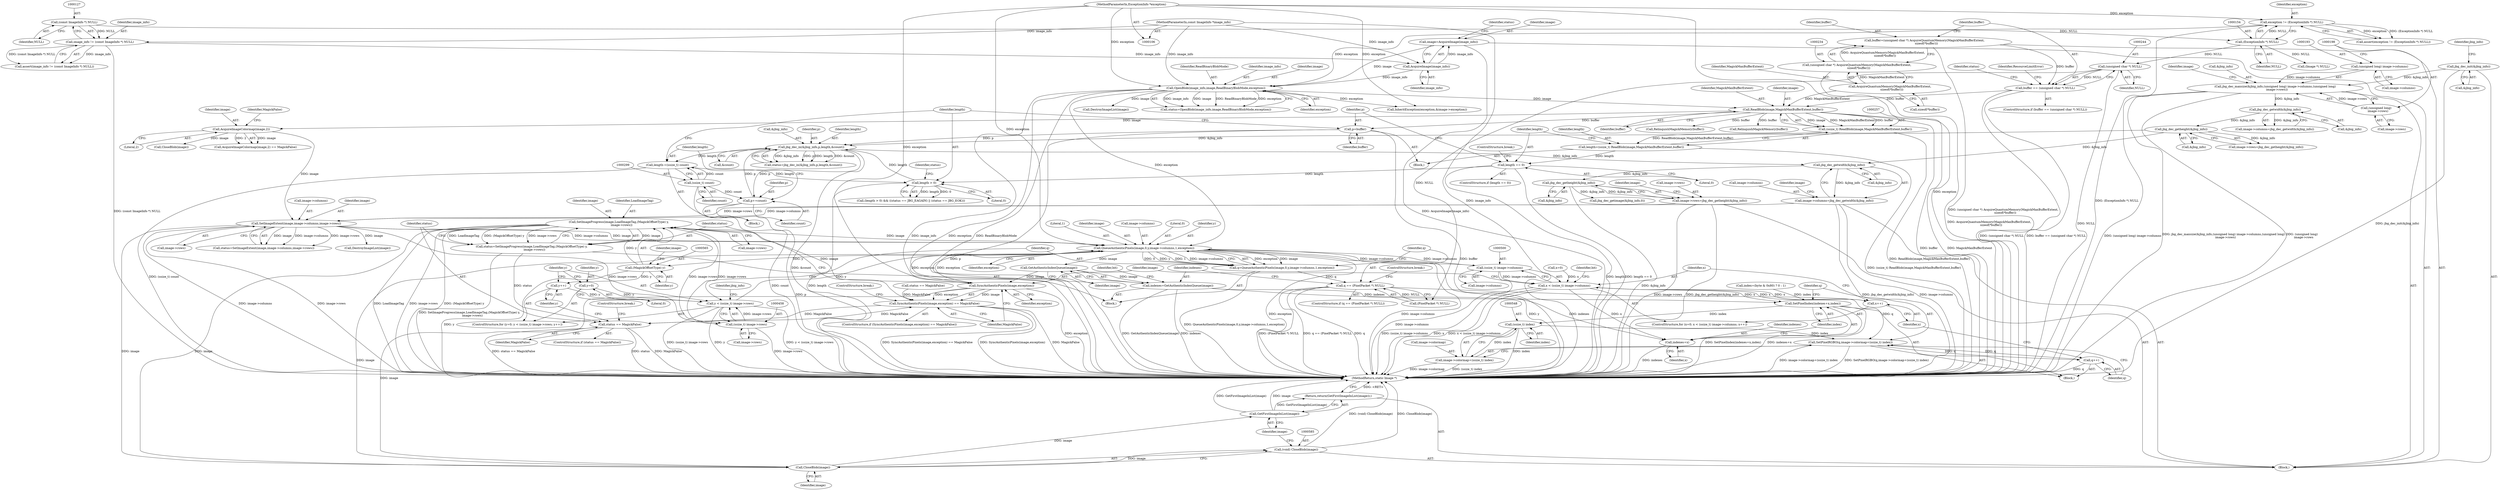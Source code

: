 digraph "0_ImageMagick_f6e9d0d9955e85bdd7540b251cd50d598dacc5e6_27@pointer" {
"1000561" [label="(Call,SetImageProgress(image,LoadImageTag,(MagickOffsetType) y,\n      image->rows))"];
"1000554" [label="(Call,SyncAuthenticPixels(image,exception))"];
"1000485" [label="(Call,GetAuthenticIndexQueue(image))"];
"1000467" [label="(Call,QueueAuthenticPixels(image,0,y,image->columns,1,exception))"];
"1000561" [label="(Call,SetImageProgress(image,LoadImageTag,(MagickOffsetType) y,\n      image->rows))"];
"1000564" [label="(Call,(MagickOffsetType) y)"];
"1000457" [label="(Call,(ssize_t) image->rows)"];
"1000423" [label="(Call,SetImageExtent(image,image->columns,image->rows))"];
"1000329" [label="(Call,AcquireImageColormap(image,2))"];
"1000258" [label="(Call,ReadBlob(image,MagickMaxBufferExtent,buffer))"];
"1000168" [label="(Call,OpenBlob(image_info,image,ReadBinaryBlobMode,exception))"];
"1000164" [label="(Call,AcquireImage(image_info))"];
"1000124" [label="(Call,image_info != (const ImageInfo *) NULL)"];
"1000107" [label="(MethodParameterIn,const ImageInfo *image_info)"];
"1000126" [label="(Call,(const ImageInfo *) NULL)"];
"1000162" [label="(Call,image=AcquireImage(image_info))"];
"1000151" [label="(Call,exception != (ExceptionInfo *) NULL)"];
"1000108" [label="(MethodParameterIn,ExceptionInfo *exception)"];
"1000153" [label="(Call,(ExceptionInfo *) NULL)"];
"1000235" [label="(Call,AcquireQuantumMemory(MagickMaxBufferExtent,\n    sizeof(*buffer)))"];
"1000241" [label="(Call,buffer == (unsigned char *) NULL)"];
"1000231" [label="(Call,buffer=(unsigned char *) AcquireQuantumMemory(MagickMaxBufferExtent,\n    sizeof(*buffer)))"];
"1000233" [label="(Call,(unsigned char *) AcquireQuantumMemory(MagickMaxBufferExtent,\n    sizeof(*buffer)))"];
"1000243" [label="(Call,(unsigned char *) NULL)"];
"1000308" [label="(Call,image->columns=jbg_dec_getwidth(&jbig_info))"];
"1000312" [label="(Call,jbg_dec_getwidth(&jbig_info))"];
"1000286" [label="(Call,jbg_dec_in(&jbig_info,p,length,&count))"];
"1000213" [label="(Call,jbg_dec_getheight(&jbig_info))"];
"1000206" [label="(Call,jbg_dec_getwidth(&jbig_info))"];
"1000189" [label="(Call,jbg_dec_maxsize(&jbig_info,(unsigned long) image->columns,(unsigned long)\n    image->rows))"];
"1000186" [label="(Call,jbg_dec_init(&jbig_info))"];
"1000192" [label="(Call,(unsigned long) image->columns)"];
"1000197" [label="(Call,(unsigned long)\n    image->rows)"];
"1000293" [label="(Call,p+=count)"];
"1000298" [label="(Call,(ssize_t) count)"];
"1000267" [label="(Call,p=buffer)"];
"1000272" [label="(Call,length > 0)"];
"1000263" [label="(Call,length == 0)"];
"1000254" [label="(Call,length=(ssize_t) ReadBlob(image,MagickMaxBufferExtent,buffer))"];
"1000256" [label="(Call,(ssize_t) ReadBlob(image,MagickMaxBufferExtent,buffer))"];
"1000296" [label="(Call,length-=(ssize_t) count)"];
"1000315" [label="(Call,image->rows=jbg_dec_getheight(&jbig_info))"];
"1000319" [label="(Call,jbg_dec_getheight(&jbig_info))"];
"1000455" [label="(Call,y < (ssize_t) image->rows)"];
"1000462" [label="(Call,y++)"];
"1000452" [label="(Call,y=0)"];
"1000499" [label="(Call,(ssize_t) image->columns)"];
"1000465" [label="(Call,q=QueueAuthenticPixels(image,0,y,image->columns,1,exception))"];
"1000477" [label="(Call,q == (PixelPacket *) NULL)"];
"1000541" [label="(Call,SetPixelRGBO(q,image->colormap+(ssize_t) index))"];
"1000550" [label="(Call,q++)"];
"1000483" [label="(Call,indexes=GetAuthenticIndexQueue(image))"];
"1000536" [label="(Call,SetPixelIndex(indexes+x,index))"];
"1000547" [label="(Call,(ssize_t) index)"];
"1000543" [label="(Call,image->colormap+(ssize_t) index)"];
"1000537" [label="(Call,indexes+x)"];
"1000553" [label="(Call,SyncAuthenticPixels(image,exception) == MagickFalse)"];
"1000571" [label="(Call,status == MagickFalse)"];
"1000559" [label="(Call,status=SetImageProgress(image,LoadImageTag,(MagickOffsetType) y,\n      image->rows))"];
"1000586" [label="(Call,CloseBlob(image))"];
"1000584" [label="(Call,(void) CloseBlob(image))"];
"1000589" [label="(Call,GetFirstImageInList(image))"];
"1000588" [label="(Return,return(GetFirstImageInList(image));)"];
"1000497" [label="(Call,x < (ssize_t) image->columns)"];
"1000504" [label="(Call,x++)"];
"1000183" [label="(Call,(Image *) NULL)"];
"1000192" [label="(Call,(unsigned long) image->columns)"];
"1000172" [label="(Identifier,exception)"];
"1000317" [label="(Identifier,image)"];
"1000187" [label="(Call,&jbig_info)"];
"1000265" [label="(Literal,0)"];
"1000309" [label="(Call,image->columns)"];
"1000568" [label="(Identifier,image)"];
"1000194" [label="(Call,image->columns)"];
"1000126" [label="(Call,(const ImageInfo *) NULL)"];
"1000255" [label="(Identifier,length)"];
"1000541" [label="(Call,SetPixelRGBO(q,image->colormap+(ssize_t) index))"];
"1000277" [label="(Identifier,status)"];
"1000539" [label="(Identifier,x)"];
"1000290" [label="(Identifier,length)"];
"1000269" [label="(Identifier,buffer)"];
"1000108" [label="(MethodParameterIn,ExceptionInfo *exception)"];
"1000499" [label="(Call,(ssize_t) image->columns)"];
"1000560" [label="(Identifier,status)"];
"1000123" [label="(Call,assert(image_info != (const ImageInfo *) NULL))"];
"1000506" [label="(Block,)"];
"1000488" [label="(Identifier,bit)"];
"1000563" [label="(Identifier,LoadImageTag)"];
"1000436" [label="(Call,InheritException(exception,&image->exception))"];
"1000484" [label="(Identifier,indexes)"];
"1000549" [label="(Identifier,index)"];
"1000286" [label="(Call,jbg_dec_in(&jbig_info,p,length,&count))"];
"1000151" [label="(Call,exception != (ExceptionInfo *) NULL)"];
"1000165" [label="(Identifier,image_info)"];
"1000213" [label="(Call,jbg_dec_getheight(&jbig_info))"];
"1000287" [label="(Call,&jbig_info)"];
"1000259" [label="(Identifier,image)"];
"1000282" [label="(Block,)"];
"1000556" [label="(Identifier,exception)"];
"1000202" [label="(Call,image->columns=jbg_dec_getwidth(&jbig_info))"];
"1000168" [label="(Call,OpenBlob(image_info,image,ReadBinaryBlobMode,exception))"];
"1000107" [label="(MethodParameterIn,const ImageInfo *image_info)"];
"1000247" [label="(Identifier,ResourceLimitError)"];
"1000462" [label="(Call,y++)"];
"1000263" [label="(Call,length == 0)"];
"1000443" [label="(Call,DestroyImageList(image))"];
"1000186" [label="(Call,jbg_dec_init(&jbig_info))"];
"1000258" [label="(Call,ReadBlob(image,MagickMaxBufferExtent,buffer))"];
"1000267" [label="(Call,p=buffer)"];
"1000570" [label="(ControlStructure,if (status == MagickFalse))"];
"1000128" [label="(Identifier,NULL)"];
"1000566" [label="(Identifier,y)"];
"1000467" [label="(Call,QueueAuthenticPixels(image,0,y,image->columns,1,exception))"];
"1000124" [label="(Call,image_info != (const ImageInfo *) NULL)"];
"1000296" [label="(Call,length-=(ssize_t) count)"];
"1000243" [label="(Call,(unsigned char *) NULL)"];
"1000271" [label="(Call,(length > 0) && ((status == JBG_EAGAIN) || (status == JBG_EOK)))"];
"1000274" [label="(Literal,0)"];
"1000582" [label="(Call,RelinquishMagickMemory(buffer))"];
"1000465" [label="(Call,q=QueueAuthenticPixels(image,0,y,image->columns,1,exception))"];
"1000561" [label="(Call,SetImageProgress(image,LoadImageTag,(MagickOffsetType) y,\n      image->rows))"];
"1000424" [label="(Identifier,image)"];
"1000313" [label="(Call,&jbig_info)"];
"1000199" [label="(Call,image->rows)"];
"1000295" [label="(Identifier,count)"];
"1000264" [label="(Identifier,length)"];
"1000456" [label="(Identifier,y)"];
"1000464" [label="(Block,)"];
"1000584" [label="(Call,(void) CloseBlob(image))"];
"1000416" [label="(Call,CloseBlob(image))"];
"1000571" [label="(Call,status == MagickFalse)"];
"1000190" [label="(Call,&jbig_info)"];
"1000516" [label="(Call,index=(byte & 0x80) ? 0 : 1)"];
"1000562" [label="(Identifier,image)"];
"1000483" [label="(Call,indexes=GetAuthenticIndexQueue(image))"];
"1000477" [label="(Call,q == (PixelPacket *) NULL)"];
"1000197" [label="(Call,(unsigned long)\n    image->rows)"];
"1000240" [label="(ControlStructure,if (buffer == (unsigned char *) NULL))"];
"1000494" [label="(Call,x=0)"];
"1000312" [label="(Call,jbg_dec_getwidth(&jbig_info))"];
"1000235" [label="(Call,AcquireQuantumMemory(MagickMaxBufferExtent,\n    sizeof(*buffer)))"];
"1000452" [label="(Call,y=0)"];
"1000171" [label="(Identifier,ReadBinaryBlobMode)"];
"1000478" [label="(Identifier,q)"];
"1000162" [label="(Call,image=AcquireImage(image_info))"];
"1000536" [label="(Call,SetPixelIndex(indexes+x,index))"];
"1000493" [label="(ControlStructure,for (x=0; x < (ssize_t) image->columns; x++))"];
"1000231" [label="(Call,buffer=(unsigned char *) AcquireQuantumMemory(MagickMaxBufferExtent,\n    sizeof(*buffer)))"];
"1000485" [label="(Call,GetAuthenticIndexQueue(image))"];
"1000557" [label="(Identifier,MagickFalse)"];
"1000547" [label="(Call,(ssize_t) index)"];
"1000237" [label="(Call,sizeof(*buffer))"];
"1000125" [label="(Identifier,image_info)"];
"1000206" [label="(Call,jbg_dec_getwidth(&jbig_info))"];
"1000587" [label="(Identifier,image)"];
"1000552" [label="(ControlStructure,if (SyncAuthenticPixels(image,exception) == MagickFalse))"];
"1000469" [label="(Literal,0)"];
"1000455" [label="(Call,y < (ssize_t) image->rows)"];
"1000588" [label="(Return,return(GetFirstImageInList(image));)"];
"1000475" [label="(Identifier,exception)"];
"1000166" [label="(Call,status=OpenBlob(image_info,image,ReadBinaryBlobMode,exception))"];
"1000272" [label="(Call,length > 0)"];
"1000451" [label="(ControlStructure,for (y=0; y < (ssize_t) image->rows; y++))"];
"1000470" [label="(Identifier,y)"];
"1000573" [label="(Identifier,MagickFalse)"];
"1000457" [label="(Call,(ssize_t) image->rows)"];
"1000479" [label="(Call,(PixelPacket *) NULL)"];
"1000273" [label="(Identifier,length)"];
"1000109" [label="(Block,)"];
"1000589" [label="(Call,GetFirstImageInList(image))"];
"1000559" [label="(Call,status=SetImageProgress(image,LoadImageTag,(MagickOffsetType) y,\n      image->rows))"];
"1000555" [label="(Identifier,image)"];
"1000501" [label="(Call,image->columns)"];
"1000577" [label="(Identifier,jbig_info)"];
"1000315" [label="(Call,image->rows=jbg_dec_getheight(&jbig_info))"];
"1000474" [label="(Literal,1)"];
"1000169" [label="(Identifier,image_info)"];
"1000466" [label="(Identifier,q)"];
"1000338" [label="(Call,RelinquishMagickMemory(buffer))"];
"1000498" [label="(Identifier,x)"];
"1000289" [label="(Identifier,p)"];
"1000544" [label="(Call,image->colormap)"];
"1000425" [label="(Call,image->columns)"];
"1000553" [label="(Call,SyncAuthenticPixels(image,exception) == MagickFalse)"];
"1000591" [label="(MethodReturn,static Image *)"];
"1000574" [label="(ControlStructure,break;)"];
"1000332" [label="(Identifier,MagickFalse)"];
"1000319" [label="(Call,jbg_dec_getheight(&jbig_info))"];
"1000540" [label="(Identifier,index)"];
"1000537" [label="(Call,indexes+x)"];
"1000564" [label="(Call,(MagickOffsetType) y)"];
"1000155" [label="(Identifier,NULL)"];
"1000505" [label="(Identifier,x)"];
"1000329" [label="(Call,AcquireImageColormap(image,2))"];
"1000191" [label="(Identifier,jbig_info)"];
"1000241" [label="(Call,buffer == (unsigned char *) NULL)"];
"1000428" [label="(Call,image->rows)"];
"1000316" [label="(Call,image->rows)"];
"1000476" [label="(ControlStructure,if (q == (PixelPacket *) NULL))"];
"1000421" [label="(Call,status=SetImageExtent(image,image->columns,image->rows))"];
"1000233" [label="(Call,(unsigned char *) AcquireQuantumMemory(MagickMaxBufferExtent,\n    sizeof(*buffer)))"];
"1000482" [label="(ControlStructure,break;)"];
"1000253" [label="(Block,)"];
"1000572" [label="(Identifier,status)"];
"1000250" [label="(Identifier,status)"];
"1000245" [label="(Identifier,NULL)"];
"1000538" [label="(Identifier,indexes)"];
"1000308" [label="(Call,image->columns=jbg_dec_getwidth(&jbig_info))"];
"1000328" [label="(Call,AcquireImageColormap(image,2) == MagickFalse)"];
"1000170" [label="(Identifier,image)"];
"1000331" [label="(Literal,2)"];
"1000330" [label="(Identifier,image)"];
"1000297" [label="(Identifier,length)"];
"1000232" [label="(Identifier,buffer)"];
"1000294" [label="(Identifier,p)"];
"1000236" [label="(Identifier,MagickMaxBufferExtent)"];
"1000586" [label="(Call,CloseBlob(image))"];
"1000463" [label="(Identifier,y)"];
"1000298" [label="(Call,(ssize_t) count)"];
"1000209" [label="(Call,image->rows=jbg_dec_getheight(&jbig_info))"];
"1000163" [label="(Identifier,image)"];
"1000558" [label="(ControlStructure,break;)"];
"1000504" [label="(Call,x++)"];
"1000291" [label="(Call,&count)"];
"1000551" [label="(Identifier,q)"];
"1000543" [label="(Call,image->colormap+(ssize_t) index)"];
"1000554" [label="(Call,SyncAuthenticPixels(image,exception))"];
"1000468" [label="(Identifier,image)"];
"1000324" [label="(Identifier,image)"];
"1000262" [label="(ControlStructure,if (length == 0))"];
"1000256" [label="(Call,(ssize_t) ReadBlob(image,MagickMaxBufferExtent,buffer))"];
"1000150" [label="(Call,assert(exception != (ExceptionInfo *) NULL))"];
"1000471" [label="(Call,image->columns)"];
"1000590" [label="(Identifier,image)"];
"1000447" [label="(Call,jbg_dec_getimage(&jbig_info,0))"];
"1000214" [label="(Call,&jbig_info)"];
"1000261" [label="(Identifier,buffer)"];
"1000454" [label="(Literal,0)"];
"1000509" [label="(Identifier,bit)"];
"1000567" [label="(Call,image->rows)"];
"1000254" [label="(Call,length=(ssize_t) ReadBlob(image,MagickMaxBufferExtent,buffer))"];
"1000542" [label="(Identifier,q)"];
"1000242" [label="(Identifier,buffer)"];
"1000432" [label="(Call,status == MagickFalse)"];
"1000459" [label="(Call,image->rows)"];
"1000284" [label="(Call,status=jbg_dec_in(&jbig_info,p,length,&count))"];
"1000453" [label="(Identifier,y)"];
"1000550" [label="(Call,q++)"];
"1000486" [label="(Identifier,image)"];
"1000189" [label="(Call,jbg_dec_maxsize(&jbig_info,(unsigned long) image->columns,(unsigned long)\n    image->rows))"];
"1000152" [label="(Identifier,exception)"];
"1000153" [label="(Call,(ExceptionInfo *) NULL)"];
"1000497" [label="(Call,x < (ssize_t) image->columns)"];
"1000268" [label="(Identifier,p)"];
"1000164" [label="(Call,AcquireImage(image_info))"];
"1000260" [label="(Identifier,MagickMaxBufferExtent)"];
"1000300" [label="(Identifier,count)"];
"1000320" [label="(Call,&jbig_info)"];
"1000180" [label="(Call,DestroyImageList(image))"];
"1000423" [label="(Call,SetImageExtent(image,image->columns,image->rows))"];
"1000207" [label="(Call,&jbig_info)"];
"1000204" [label="(Identifier,image)"];
"1000293" [label="(Call,p+=count)"];
"1000167" [label="(Identifier,status)"];
"1000266" [label="(ControlStructure,break;)"];
"1000561" -> "1000559"  [label="AST: "];
"1000561" -> "1000567"  [label="CFG: "];
"1000562" -> "1000561"  [label="AST: "];
"1000563" -> "1000561"  [label="AST: "];
"1000564" -> "1000561"  [label="AST: "];
"1000567" -> "1000561"  [label="AST: "];
"1000559" -> "1000561"  [label="CFG: "];
"1000561" -> "1000591"  [label="DDG: LoadImageTag"];
"1000561" -> "1000591"  [label="DDG: image->rows"];
"1000561" -> "1000591"  [label="DDG: (MagickOffsetType) y"];
"1000561" -> "1000457"  [label="DDG: image->rows"];
"1000561" -> "1000467"  [label="DDG: image"];
"1000561" -> "1000559"  [label="DDG: image"];
"1000561" -> "1000559"  [label="DDG: LoadImageTag"];
"1000561" -> "1000559"  [label="DDG: (MagickOffsetType) y"];
"1000561" -> "1000559"  [label="DDG: image->rows"];
"1000554" -> "1000561"  [label="DDG: image"];
"1000564" -> "1000561"  [label="DDG: y"];
"1000457" -> "1000561"  [label="DDG: image->rows"];
"1000561" -> "1000586"  [label="DDG: image"];
"1000554" -> "1000553"  [label="AST: "];
"1000554" -> "1000556"  [label="CFG: "];
"1000555" -> "1000554"  [label="AST: "];
"1000556" -> "1000554"  [label="AST: "];
"1000557" -> "1000554"  [label="CFG: "];
"1000554" -> "1000591"  [label="DDG: exception"];
"1000554" -> "1000467"  [label="DDG: exception"];
"1000554" -> "1000553"  [label="DDG: image"];
"1000554" -> "1000553"  [label="DDG: exception"];
"1000485" -> "1000554"  [label="DDG: image"];
"1000467" -> "1000554"  [label="DDG: exception"];
"1000108" -> "1000554"  [label="DDG: exception"];
"1000554" -> "1000586"  [label="DDG: image"];
"1000485" -> "1000483"  [label="AST: "];
"1000485" -> "1000486"  [label="CFG: "];
"1000486" -> "1000485"  [label="AST: "];
"1000483" -> "1000485"  [label="CFG: "];
"1000485" -> "1000483"  [label="DDG: image"];
"1000467" -> "1000485"  [label="DDG: image"];
"1000467" -> "1000465"  [label="AST: "];
"1000467" -> "1000475"  [label="CFG: "];
"1000468" -> "1000467"  [label="AST: "];
"1000469" -> "1000467"  [label="AST: "];
"1000470" -> "1000467"  [label="AST: "];
"1000471" -> "1000467"  [label="AST: "];
"1000474" -> "1000467"  [label="AST: "];
"1000475" -> "1000467"  [label="AST: "];
"1000465" -> "1000467"  [label="CFG: "];
"1000467" -> "1000591"  [label="DDG: exception"];
"1000467" -> "1000591"  [label="DDG: image->columns"];
"1000467" -> "1000591"  [label="DDG: y"];
"1000467" -> "1000465"  [label="DDG: exception"];
"1000467" -> "1000465"  [label="DDG: image"];
"1000467" -> "1000465"  [label="DDG: 0"];
"1000467" -> "1000465"  [label="DDG: y"];
"1000467" -> "1000465"  [label="DDG: 1"];
"1000467" -> "1000465"  [label="DDG: image->columns"];
"1000423" -> "1000467"  [label="DDG: image"];
"1000423" -> "1000467"  [label="DDG: image->columns"];
"1000455" -> "1000467"  [label="DDG: y"];
"1000499" -> "1000467"  [label="DDG: image->columns"];
"1000168" -> "1000467"  [label="DDG: exception"];
"1000108" -> "1000467"  [label="DDG: exception"];
"1000467" -> "1000499"  [label="DDG: image->columns"];
"1000467" -> "1000564"  [label="DDG: y"];
"1000467" -> "1000586"  [label="DDG: image"];
"1000564" -> "1000566"  [label="CFG: "];
"1000565" -> "1000564"  [label="AST: "];
"1000566" -> "1000564"  [label="AST: "];
"1000568" -> "1000564"  [label="CFG: "];
"1000564" -> "1000591"  [label="DDG: y"];
"1000564" -> "1000462"  [label="DDG: y"];
"1000457" -> "1000455"  [label="AST: "];
"1000457" -> "1000459"  [label="CFG: "];
"1000458" -> "1000457"  [label="AST: "];
"1000459" -> "1000457"  [label="AST: "];
"1000455" -> "1000457"  [label="CFG: "];
"1000457" -> "1000591"  [label="DDG: image->rows"];
"1000457" -> "1000455"  [label="DDG: image->rows"];
"1000423" -> "1000457"  [label="DDG: image->rows"];
"1000423" -> "1000421"  [label="AST: "];
"1000423" -> "1000428"  [label="CFG: "];
"1000424" -> "1000423"  [label="AST: "];
"1000425" -> "1000423"  [label="AST: "];
"1000428" -> "1000423"  [label="AST: "];
"1000421" -> "1000423"  [label="CFG: "];
"1000423" -> "1000591"  [label="DDG: image->rows"];
"1000423" -> "1000591"  [label="DDG: image->columns"];
"1000423" -> "1000421"  [label="DDG: image"];
"1000423" -> "1000421"  [label="DDG: image->columns"];
"1000423" -> "1000421"  [label="DDG: image->rows"];
"1000329" -> "1000423"  [label="DDG: image"];
"1000308" -> "1000423"  [label="DDG: image->columns"];
"1000315" -> "1000423"  [label="DDG: image->rows"];
"1000423" -> "1000443"  [label="DDG: image"];
"1000423" -> "1000586"  [label="DDG: image"];
"1000329" -> "1000328"  [label="AST: "];
"1000329" -> "1000331"  [label="CFG: "];
"1000330" -> "1000329"  [label="AST: "];
"1000331" -> "1000329"  [label="AST: "];
"1000332" -> "1000329"  [label="CFG: "];
"1000329" -> "1000328"  [label="DDG: image"];
"1000329" -> "1000328"  [label="DDG: 2"];
"1000258" -> "1000329"  [label="DDG: image"];
"1000329" -> "1000416"  [label="DDG: image"];
"1000258" -> "1000256"  [label="AST: "];
"1000258" -> "1000261"  [label="CFG: "];
"1000259" -> "1000258"  [label="AST: "];
"1000260" -> "1000258"  [label="AST: "];
"1000261" -> "1000258"  [label="AST: "];
"1000256" -> "1000258"  [label="CFG: "];
"1000258" -> "1000591"  [label="DDG: MagickMaxBufferExtent"];
"1000258" -> "1000591"  [label="DDG: buffer"];
"1000258" -> "1000256"  [label="DDG: image"];
"1000258" -> "1000256"  [label="DDG: MagickMaxBufferExtent"];
"1000258" -> "1000256"  [label="DDG: buffer"];
"1000168" -> "1000258"  [label="DDG: image"];
"1000235" -> "1000258"  [label="DDG: MagickMaxBufferExtent"];
"1000241" -> "1000258"  [label="DDG: buffer"];
"1000258" -> "1000267"  [label="DDG: buffer"];
"1000258" -> "1000338"  [label="DDG: buffer"];
"1000258" -> "1000582"  [label="DDG: buffer"];
"1000168" -> "1000166"  [label="AST: "];
"1000168" -> "1000172"  [label="CFG: "];
"1000169" -> "1000168"  [label="AST: "];
"1000170" -> "1000168"  [label="AST: "];
"1000171" -> "1000168"  [label="AST: "];
"1000172" -> "1000168"  [label="AST: "];
"1000166" -> "1000168"  [label="CFG: "];
"1000168" -> "1000591"  [label="DDG: exception"];
"1000168" -> "1000591"  [label="DDG: image_info"];
"1000168" -> "1000591"  [label="DDG: ReadBinaryBlobMode"];
"1000168" -> "1000166"  [label="DDG: image_info"];
"1000168" -> "1000166"  [label="DDG: image"];
"1000168" -> "1000166"  [label="DDG: ReadBinaryBlobMode"];
"1000168" -> "1000166"  [label="DDG: exception"];
"1000164" -> "1000168"  [label="DDG: image_info"];
"1000107" -> "1000168"  [label="DDG: image_info"];
"1000162" -> "1000168"  [label="DDG: image"];
"1000151" -> "1000168"  [label="DDG: exception"];
"1000108" -> "1000168"  [label="DDG: exception"];
"1000168" -> "1000180"  [label="DDG: image"];
"1000168" -> "1000436"  [label="DDG: exception"];
"1000164" -> "1000162"  [label="AST: "];
"1000164" -> "1000165"  [label="CFG: "];
"1000165" -> "1000164"  [label="AST: "];
"1000162" -> "1000164"  [label="CFG: "];
"1000164" -> "1000162"  [label="DDG: image_info"];
"1000124" -> "1000164"  [label="DDG: image_info"];
"1000107" -> "1000164"  [label="DDG: image_info"];
"1000124" -> "1000123"  [label="AST: "];
"1000124" -> "1000126"  [label="CFG: "];
"1000125" -> "1000124"  [label="AST: "];
"1000126" -> "1000124"  [label="AST: "];
"1000123" -> "1000124"  [label="CFG: "];
"1000124" -> "1000591"  [label="DDG: (const ImageInfo *) NULL"];
"1000124" -> "1000123"  [label="DDG: image_info"];
"1000124" -> "1000123"  [label="DDG: (const ImageInfo *) NULL"];
"1000107" -> "1000124"  [label="DDG: image_info"];
"1000126" -> "1000124"  [label="DDG: NULL"];
"1000107" -> "1000106"  [label="AST: "];
"1000107" -> "1000591"  [label="DDG: image_info"];
"1000126" -> "1000128"  [label="CFG: "];
"1000127" -> "1000126"  [label="AST: "];
"1000128" -> "1000126"  [label="AST: "];
"1000126" -> "1000153"  [label="DDG: NULL"];
"1000162" -> "1000109"  [label="AST: "];
"1000163" -> "1000162"  [label="AST: "];
"1000167" -> "1000162"  [label="CFG: "];
"1000162" -> "1000591"  [label="DDG: AcquireImage(image_info)"];
"1000151" -> "1000150"  [label="AST: "];
"1000151" -> "1000153"  [label="CFG: "];
"1000152" -> "1000151"  [label="AST: "];
"1000153" -> "1000151"  [label="AST: "];
"1000150" -> "1000151"  [label="CFG: "];
"1000151" -> "1000591"  [label="DDG: (ExceptionInfo *) NULL"];
"1000151" -> "1000150"  [label="DDG: exception"];
"1000151" -> "1000150"  [label="DDG: (ExceptionInfo *) NULL"];
"1000108" -> "1000151"  [label="DDG: exception"];
"1000153" -> "1000151"  [label="DDG: NULL"];
"1000108" -> "1000106"  [label="AST: "];
"1000108" -> "1000591"  [label="DDG: exception"];
"1000108" -> "1000436"  [label="DDG: exception"];
"1000153" -> "1000155"  [label="CFG: "];
"1000154" -> "1000153"  [label="AST: "];
"1000155" -> "1000153"  [label="AST: "];
"1000153" -> "1000183"  [label="DDG: NULL"];
"1000153" -> "1000243"  [label="DDG: NULL"];
"1000235" -> "1000233"  [label="AST: "];
"1000235" -> "1000237"  [label="CFG: "];
"1000236" -> "1000235"  [label="AST: "];
"1000237" -> "1000235"  [label="AST: "];
"1000233" -> "1000235"  [label="CFG: "];
"1000235" -> "1000233"  [label="DDG: MagickMaxBufferExtent"];
"1000241" -> "1000240"  [label="AST: "];
"1000241" -> "1000243"  [label="CFG: "];
"1000242" -> "1000241"  [label="AST: "];
"1000243" -> "1000241"  [label="AST: "];
"1000247" -> "1000241"  [label="CFG: "];
"1000250" -> "1000241"  [label="CFG: "];
"1000241" -> "1000591"  [label="DDG: buffer == (unsigned char *) NULL"];
"1000241" -> "1000591"  [label="DDG: (unsigned char *) NULL"];
"1000231" -> "1000241"  [label="DDG: buffer"];
"1000243" -> "1000241"  [label="DDG: NULL"];
"1000231" -> "1000109"  [label="AST: "];
"1000231" -> "1000233"  [label="CFG: "];
"1000232" -> "1000231"  [label="AST: "];
"1000233" -> "1000231"  [label="AST: "];
"1000242" -> "1000231"  [label="CFG: "];
"1000231" -> "1000591"  [label="DDG: (unsigned char *) AcquireQuantumMemory(MagickMaxBufferExtent,\n    sizeof(*buffer))"];
"1000233" -> "1000231"  [label="DDG: AcquireQuantumMemory(MagickMaxBufferExtent,\n    sizeof(*buffer))"];
"1000234" -> "1000233"  [label="AST: "];
"1000233" -> "1000591"  [label="DDG: AcquireQuantumMemory(MagickMaxBufferExtent,\n    sizeof(*buffer))"];
"1000243" -> "1000245"  [label="CFG: "];
"1000244" -> "1000243"  [label="AST: "];
"1000245" -> "1000243"  [label="AST: "];
"1000243" -> "1000591"  [label="DDG: NULL"];
"1000243" -> "1000479"  [label="DDG: NULL"];
"1000308" -> "1000109"  [label="AST: "];
"1000308" -> "1000312"  [label="CFG: "];
"1000309" -> "1000308"  [label="AST: "];
"1000312" -> "1000308"  [label="AST: "];
"1000317" -> "1000308"  [label="CFG: "];
"1000308" -> "1000591"  [label="DDG: image->columns"];
"1000308" -> "1000591"  [label="DDG: jbg_dec_getwidth(&jbig_info)"];
"1000312" -> "1000308"  [label="DDG: &jbig_info"];
"1000312" -> "1000313"  [label="CFG: "];
"1000313" -> "1000312"  [label="AST: "];
"1000286" -> "1000312"  [label="DDG: &jbig_info"];
"1000213" -> "1000312"  [label="DDG: &jbig_info"];
"1000312" -> "1000319"  [label="DDG: &jbig_info"];
"1000286" -> "1000284"  [label="AST: "];
"1000286" -> "1000291"  [label="CFG: "];
"1000287" -> "1000286"  [label="AST: "];
"1000289" -> "1000286"  [label="AST: "];
"1000290" -> "1000286"  [label="AST: "];
"1000291" -> "1000286"  [label="AST: "];
"1000284" -> "1000286"  [label="CFG: "];
"1000286" -> "1000591"  [label="DDG: &count"];
"1000286" -> "1000284"  [label="DDG: &jbig_info"];
"1000286" -> "1000284"  [label="DDG: p"];
"1000286" -> "1000284"  [label="DDG: length"];
"1000286" -> "1000284"  [label="DDG: &count"];
"1000213" -> "1000286"  [label="DDG: &jbig_info"];
"1000293" -> "1000286"  [label="DDG: p"];
"1000267" -> "1000286"  [label="DDG: p"];
"1000272" -> "1000286"  [label="DDG: length"];
"1000286" -> "1000293"  [label="DDG: p"];
"1000286" -> "1000296"  [label="DDG: length"];
"1000213" -> "1000209"  [label="AST: "];
"1000213" -> "1000214"  [label="CFG: "];
"1000214" -> "1000213"  [label="AST: "];
"1000209" -> "1000213"  [label="CFG: "];
"1000213" -> "1000209"  [label="DDG: &jbig_info"];
"1000206" -> "1000213"  [label="DDG: &jbig_info"];
"1000206" -> "1000202"  [label="AST: "];
"1000206" -> "1000207"  [label="CFG: "];
"1000207" -> "1000206"  [label="AST: "];
"1000202" -> "1000206"  [label="CFG: "];
"1000206" -> "1000202"  [label="DDG: &jbig_info"];
"1000189" -> "1000206"  [label="DDG: &jbig_info"];
"1000189" -> "1000109"  [label="AST: "];
"1000189" -> "1000197"  [label="CFG: "];
"1000190" -> "1000189"  [label="AST: "];
"1000192" -> "1000189"  [label="AST: "];
"1000197" -> "1000189"  [label="AST: "];
"1000204" -> "1000189"  [label="CFG: "];
"1000189" -> "1000591"  [label="DDG: jbg_dec_maxsize(&jbig_info,(unsigned long) image->columns,(unsigned long)\n    image->rows)"];
"1000189" -> "1000591"  [label="DDG: (unsigned long)\n    image->rows"];
"1000189" -> "1000591"  [label="DDG: (unsigned long) image->columns"];
"1000186" -> "1000189"  [label="DDG: &jbig_info"];
"1000192" -> "1000189"  [label="DDG: image->columns"];
"1000197" -> "1000189"  [label="DDG: image->rows"];
"1000186" -> "1000109"  [label="AST: "];
"1000186" -> "1000187"  [label="CFG: "];
"1000187" -> "1000186"  [label="AST: "];
"1000191" -> "1000186"  [label="CFG: "];
"1000186" -> "1000591"  [label="DDG: jbg_dec_init(&jbig_info)"];
"1000192" -> "1000194"  [label="CFG: "];
"1000193" -> "1000192"  [label="AST: "];
"1000194" -> "1000192"  [label="AST: "];
"1000198" -> "1000192"  [label="CFG: "];
"1000197" -> "1000199"  [label="CFG: "];
"1000198" -> "1000197"  [label="AST: "];
"1000199" -> "1000197"  [label="AST: "];
"1000293" -> "1000282"  [label="AST: "];
"1000293" -> "1000295"  [label="CFG: "];
"1000294" -> "1000293"  [label="AST: "];
"1000295" -> "1000293"  [label="AST: "];
"1000297" -> "1000293"  [label="CFG: "];
"1000293" -> "1000591"  [label="DDG: p"];
"1000298" -> "1000293"  [label="DDG: count"];
"1000298" -> "1000296"  [label="AST: "];
"1000298" -> "1000300"  [label="CFG: "];
"1000299" -> "1000298"  [label="AST: "];
"1000300" -> "1000298"  [label="AST: "];
"1000296" -> "1000298"  [label="CFG: "];
"1000298" -> "1000591"  [label="DDG: count"];
"1000298" -> "1000296"  [label="DDG: count"];
"1000267" -> "1000253"  [label="AST: "];
"1000267" -> "1000269"  [label="CFG: "];
"1000268" -> "1000267"  [label="AST: "];
"1000269" -> "1000267"  [label="AST: "];
"1000273" -> "1000267"  [label="CFG: "];
"1000267" -> "1000591"  [label="DDG: buffer"];
"1000267" -> "1000591"  [label="DDG: p"];
"1000272" -> "1000271"  [label="AST: "];
"1000272" -> "1000274"  [label="CFG: "];
"1000273" -> "1000272"  [label="AST: "];
"1000274" -> "1000272"  [label="AST: "];
"1000277" -> "1000272"  [label="CFG: "];
"1000271" -> "1000272"  [label="CFG: "];
"1000272" -> "1000591"  [label="DDG: length"];
"1000272" -> "1000271"  [label="DDG: length"];
"1000272" -> "1000271"  [label="DDG: 0"];
"1000263" -> "1000272"  [label="DDG: length"];
"1000296" -> "1000272"  [label="DDG: length"];
"1000263" -> "1000262"  [label="AST: "];
"1000263" -> "1000265"  [label="CFG: "];
"1000264" -> "1000263"  [label="AST: "];
"1000265" -> "1000263"  [label="AST: "];
"1000266" -> "1000263"  [label="CFG: "];
"1000268" -> "1000263"  [label="CFG: "];
"1000263" -> "1000591"  [label="DDG: length"];
"1000263" -> "1000591"  [label="DDG: length == 0"];
"1000254" -> "1000263"  [label="DDG: length"];
"1000254" -> "1000253"  [label="AST: "];
"1000254" -> "1000256"  [label="CFG: "];
"1000255" -> "1000254"  [label="AST: "];
"1000256" -> "1000254"  [label="AST: "];
"1000264" -> "1000254"  [label="CFG: "];
"1000254" -> "1000591"  [label="DDG: (ssize_t) ReadBlob(image,MagickMaxBufferExtent,buffer)"];
"1000256" -> "1000254"  [label="DDG: ReadBlob(image,MagickMaxBufferExtent,buffer)"];
"1000257" -> "1000256"  [label="AST: "];
"1000256" -> "1000591"  [label="DDG: ReadBlob(image,MagickMaxBufferExtent,buffer)"];
"1000296" -> "1000282"  [label="AST: "];
"1000297" -> "1000296"  [label="AST: "];
"1000273" -> "1000296"  [label="CFG: "];
"1000296" -> "1000591"  [label="DDG: (ssize_t) count"];
"1000315" -> "1000109"  [label="AST: "];
"1000315" -> "1000319"  [label="CFG: "];
"1000316" -> "1000315"  [label="AST: "];
"1000319" -> "1000315"  [label="AST: "];
"1000324" -> "1000315"  [label="CFG: "];
"1000315" -> "1000591"  [label="DDG: image->rows"];
"1000315" -> "1000591"  [label="DDG: jbg_dec_getheight(&jbig_info)"];
"1000319" -> "1000315"  [label="DDG: &jbig_info"];
"1000319" -> "1000320"  [label="CFG: "];
"1000320" -> "1000319"  [label="AST: "];
"1000319" -> "1000591"  [label="DDG: &jbig_info"];
"1000319" -> "1000447"  [label="DDG: &jbig_info"];
"1000455" -> "1000451"  [label="AST: "];
"1000456" -> "1000455"  [label="AST: "];
"1000466" -> "1000455"  [label="CFG: "];
"1000577" -> "1000455"  [label="CFG: "];
"1000455" -> "1000591"  [label="DDG: y < (ssize_t) image->rows"];
"1000455" -> "1000591"  [label="DDG: (ssize_t) image->rows"];
"1000455" -> "1000591"  [label="DDG: y"];
"1000462" -> "1000455"  [label="DDG: y"];
"1000452" -> "1000455"  [label="DDG: y"];
"1000462" -> "1000451"  [label="AST: "];
"1000462" -> "1000463"  [label="CFG: "];
"1000463" -> "1000462"  [label="AST: "];
"1000456" -> "1000462"  [label="CFG: "];
"1000452" -> "1000451"  [label="AST: "];
"1000452" -> "1000454"  [label="CFG: "];
"1000453" -> "1000452"  [label="AST: "];
"1000454" -> "1000452"  [label="AST: "];
"1000456" -> "1000452"  [label="CFG: "];
"1000499" -> "1000497"  [label="AST: "];
"1000499" -> "1000501"  [label="CFG: "];
"1000500" -> "1000499"  [label="AST: "];
"1000501" -> "1000499"  [label="AST: "];
"1000497" -> "1000499"  [label="CFG: "];
"1000499" -> "1000591"  [label="DDG: image->columns"];
"1000499" -> "1000497"  [label="DDG: image->columns"];
"1000465" -> "1000464"  [label="AST: "];
"1000466" -> "1000465"  [label="AST: "];
"1000478" -> "1000465"  [label="CFG: "];
"1000465" -> "1000591"  [label="DDG: QueueAuthenticPixels(image,0,y,image->columns,1,exception)"];
"1000465" -> "1000477"  [label="DDG: q"];
"1000477" -> "1000476"  [label="AST: "];
"1000477" -> "1000479"  [label="CFG: "];
"1000478" -> "1000477"  [label="AST: "];
"1000479" -> "1000477"  [label="AST: "];
"1000482" -> "1000477"  [label="CFG: "];
"1000484" -> "1000477"  [label="CFG: "];
"1000477" -> "1000591"  [label="DDG: (PixelPacket *) NULL"];
"1000477" -> "1000591"  [label="DDG: q == (PixelPacket *) NULL"];
"1000477" -> "1000591"  [label="DDG: q"];
"1000479" -> "1000477"  [label="DDG: NULL"];
"1000477" -> "1000541"  [label="DDG: q"];
"1000541" -> "1000506"  [label="AST: "];
"1000541" -> "1000543"  [label="CFG: "];
"1000542" -> "1000541"  [label="AST: "];
"1000543" -> "1000541"  [label="AST: "];
"1000551" -> "1000541"  [label="CFG: "];
"1000541" -> "1000591"  [label="DDG: image->colormap+(ssize_t) index"];
"1000541" -> "1000591"  [label="DDG: SetPixelRGBO(q,image->colormap+(ssize_t) index)"];
"1000550" -> "1000541"  [label="DDG: q"];
"1000547" -> "1000541"  [label="DDG: index"];
"1000541" -> "1000550"  [label="DDG: q"];
"1000550" -> "1000506"  [label="AST: "];
"1000550" -> "1000551"  [label="CFG: "];
"1000551" -> "1000550"  [label="AST: "];
"1000505" -> "1000550"  [label="CFG: "];
"1000550" -> "1000591"  [label="DDG: q"];
"1000483" -> "1000464"  [label="AST: "];
"1000484" -> "1000483"  [label="AST: "];
"1000488" -> "1000483"  [label="CFG: "];
"1000483" -> "1000591"  [label="DDG: GetAuthenticIndexQueue(image)"];
"1000483" -> "1000591"  [label="DDG: indexes"];
"1000483" -> "1000536"  [label="DDG: indexes"];
"1000483" -> "1000537"  [label="DDG: indexes"];
"1000536" -> "1000506"  [label="AST: "];
"1000536" -> "1000540"  [label="CFG: "];
"1000537" -> "1000536"  [label="AST: "];
"1000540" -> "1000536"  [label="AST: "];
"1000542" -> "1000536"  [label="CFG: "];
"1000536" -> "1000591"  [label="DDG: SetPixelIndex(indexes+x,index)"];
"1000536" -> "1000591"  [label="DDG: indexes+x"];
"1000497" -> "1000536"  [label="DDG: x"];
"1000516" -> "1000536"  [label="DDG: index"];
"1000536" -> "1000547"  [label="DDG: index"];
"1000547" -> "1000543"  [label="AST: "];
"1000547" -> "1000549"  [label="CFG: "];
"1000548" -> "1000547"  [label="AST: "];
"1000549" -> "1000547"  [label="AST: "];
"1000543" -> "1000547"  [label="CFG: "];
"1000547" -> "1000591"  [label="DDG: index"];
"1000547" -> "1000543"  [label="DDG: index"];
"1000544" -> "1000543"  [label="AST: "];
"1000543" -> "1000591"  [label="DDG: (ssize_t) index"];
"1000543" -> "1000591"  [label="DDG: image->colormap"];
"1000537" -> "1000539"  [label="CFG: "];
"1000538" -> "1000537"  [label="AST: "];
"1000539" -> "1000537"  [label="AST: "];
"1000540" -> "1000537"  [label="CFG: "];
"1000537" -> "1000591"  [label="DDG: indexes"];
"1000497" -> "1000537"  [label="DDG: x"];
"1000553" -> "1000552"  [label="AST: "];
"1000553" -> "1000557"  [label="CFG: "];
"1000557" -> "1000553"  [label="AST: "];
"1000558" -> "1000553"  [label="CFG: "];
"1000560" -> "1000553"  [label="CFG: "];
"1000553" -> "1000591"  [label="DDG: SyncAuthenticPixels(image,exception) == MagickFalse"];
"1000553" -> "1000591"  [label="DDG: SyncAuthenticPixels(image,exception)"];
"1000553" -> "1000591"  [label="DDG: MagickFalse"];
"1000432" -> "1000553"  [label="DDG: MagickFalse"];
"1000571" -> "1000553"  [label="DDG: MagickFalse"];
"1000553" -> "1000571"  [label="DDG: MagickFalse"];
"1000571" -> "1000570"  [label="AST: "];
"1000571" -> "1000573"  [label="CFG: "];
"1000572" -> "1000571"  [label="AST: "];
"1000573" -> "1000571"  [label="AST: "];
"1000574" -> "1000571"  [label="CFG: "];
"1000463" -> "1000571"  [label="CFG: "];
"1000571" -> "1000591"  [label="DDG: status == MagickFalse"];
"1000571" -> "1000591"  [label="DDG: status"];
"1000571" -> "1000591"  [label="DDG: MagickFalse"];
"1000559" -> "1000571"  [label="DDG: status"];
"1000559" -> "1000464"  [label="AST: "];
"1000560" -> "1000559"  [label="AST: "];
"1000572" -> "1000559"  [label="CFG: "];
"1000559" -> "1000591"  [label="DDG: SetImageProgress(image,LoadImageTag,(MagickOffsetType) y,\n      image->rows)"];
"1000586" -> "1000584"  [label="AST: "];
"1000586" -> "1000587"  [label="CFG: "];
"1000587" -> "1000586"  [label="AST: "];
"1000584" -> "1000586"  [label="CFG: "];
"1000586" -> "1000584"  [label="DDG: image"];
"1000586" -> "1000589"  [label="DDG: image"];
"1000584" -> "1000109"  [label="AST: "];
"1000585" -> "1000584"  [label="AST: "];
"1000590" -> "1000584"  [label="CFG: "];
"1000584" -> "1000591"  [label="DDG: (void) CloseBlob(image)"];
"1000584" -> "1000591"  [label="DDG: CloseBlob(image)"];
"1000589" -> "1000588"  [label="AST: "];
"1000589" -> "1000590"  [label="CFG: "];
"1000590" -> "1000589"  [label="AST: "];
"1000588" -> "1000589"  [label="CFG: "];
"1000589" -> "1000591"  [label="DDG: GetFirstImageInList(image)"];
"1000589" -> "1000591"  [label="DDG: image"];
"1000589" -> "1000588"  [label="DDG: GetFirstImageInList(image)"];
"1000588" -> "1000109"  [label="AST: "];
"1000591" -> "1000588"  [label="CFG: "];
"1000588" -> "1000591"  [label="DDG: <RET>"];
"1000497" -> "1000493"  [label="AST: "];
"1000498" -> "1000497"  [label="AST: "];
"1000509" -> "1000497"  [label="CFG: "];
"1000555" -> "1000497"  [label="CFG: "];
"1000497" -> "1000591"  [label="DDG: x"];
"1000497" -> "1000591"  [label="DDG: x < (ssize_t) image->columns"];
"1000497" -> "1000591"  [label="DDG: (ssize_t) image->columns"];
"1000494" -> "1000497"  [label="DDG: x"];
"1000504" -> "1000497"  [label="DDG: x"];
"1000497" -> "1000504"  [label="DDG: x"];
"1000504" -> "1000493"  [label="AST: "];
"1000504" -> "1000505"  [label="CFG: "];
"1000505" -> "1000504"  [label="AST: "];
"1000498" -> "1000504"  [label="CFG: "];
}
